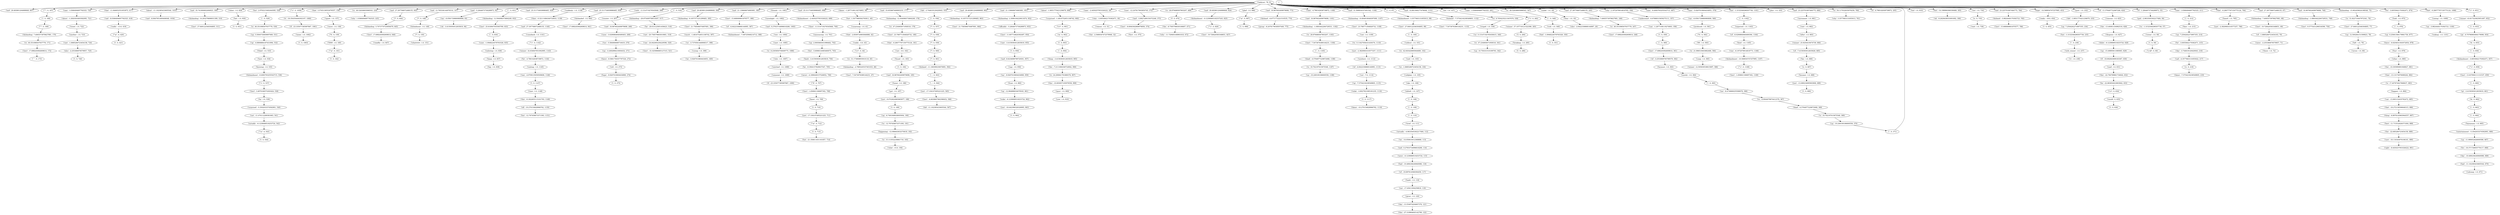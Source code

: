 strict digraph "" {
"('found', 1.0, 183)";
"('is', 19.702197015875548, 1187)";
"('exit', 1.0, 682)";
"('and', 29.483801204989849, 607)";
"('just', -17.104107495221225, 565)";
"('disbanding', 12.504098373664249, 178)";
"('i', 0, 1063)";
"('this', -10.693657105979558, 908)";
"(\"'s\", 0, 1142)";
"('other', 1.0, 880)";
"(\"''\", 0, 167)";
"('surprised', -1.4816752651108742, 900)";
"('nam', 1.0366494697782525, 720)";
"('just', -9.0743624965865877, 188)";
"('up', -4.8806884187431994, 532)";
"('fcked', 1.0, 533)";
"('for', -3.6055842170362471, 215)";
"(\"y'all\", 0, 60)";
"('the', -22.685280723454156, 889)";
"('i', 0, 690)";
"('that', -11.846652551953973, 417)";
"('was', -4.9709135059509606, 1146)";
"('just', -2.3829083310577257, 1111)";
"(\"n't\", 0, 44)";
"('if', -23.335077385997867, 1090)";
"('winner', 43.817323825951497, 652)";
"('look', 1.0, 875)";
"('news', -2.255380879579957, 71)";
"('im', -14.050610012368868, 113)";
"('up', -7.5754216238549805, 1115)";
"('damn', -10.270154828966762, 1118)";
"(',', 0, 360)";
"('upset', 1.0, 157)";
"('about', -11.102385433605544, 1033)";
"('can', -13.863132435782472, 885)";
"('and', 35.741900602494923, 309)";
"('when', 1.0, 929)";
"('why', -3.6055842170362471, 30)";
"('group', -8.2478179038507449, 775)";
"('but', 2.9793215492444585, 528)";
"('comeback', 1.0, 1141)";
"('be', -29.015125951458423, 518)";
"('it', -18.354354444302107, 1060)";
"('and', 8.6234698799729301, 957)";
"('would', 0, 635)";
"('?', 0, 644)";
"('reason', 1.0, 31)";
"(\"n't\", 0, 901)";
"('disbandment', -10.568934747257995, 1167)";
"(\"'s\", 0, 1059)";
"('i', 0, 544)";
"('big', 1.0, 838)";
"(';', 0, 653)";
"('moonlight', 1.0, 1082)";
"('knowing', 1.0, 535)";
"('bad', -10.489238240840086, 116)";
"('by', 1.0, 539)";
"('that', 3.5745139553076557, 156)";
"('disbanding', 5.7073770725956479, 645)";
"('and', 16.967602409979698, 268)";
"('is', 40.351098507937778, 530)";
"('is', 49.52838805996543, 224)";
"('i', 0, 189)";
"('2ne1', 17.698245092609614, 361)";
"('of', -4.6422336868144995, 1113)";
"('day', -13.554974204667378, 121)";
"('if', -18.692843699183367, 630)";
"('a', 0, 218)";
"('disband', -3.9824440170392723, 785)";
"('and', 27.397768072488155, 643)";
"('is', 28.879486567903207, 1183)";
"('and', 12.795536144976314, 147)";
"('up', -3.9824440170392723, 1100)";
"('god', -5.2844673736289973, 92)";
"('and', 16.967602409979698, 185)";
"('the', -13.40081334982516, 626)";
"('nowhere', 1.0, 1112)";
"('is', 8.2305850758409775, 1086)";
"('time', 1.0, 1148)";
"('produced', 1.0, 581)";
"(',', 0, 831)";
"('i', 0, 359)";
"('saw', -3.4159393012835819, 955)";
"('yg', 0.25061566179961758, 877)";
"('winner', 32.634647651902995, 1143)";
"('fans', 1.0, 213)";
"('expected', 1.0, 1163)";
"('and', 25.311734939986465, 429)";
"('suddenly', 1.0, 1138)";
"('i', 0, 184)";
"(';', 0, 168)";
"('2ne1', 1.456841166697302, 708)";
"('yg', 10.750331510199793, 342)";
"('waking', 1.0, 1101)";
"('feel', -1.0948224578763326, 350)";
"('and', 25.311734939986465, 939)";
"('bet', 1.0, 930)";
"('yg', -11.999052828000586, 667)";
"('2ne1', -8.6940362869978856, 374)";
"('i', 0, 421)";
"(',', 0, 348)";
"('crying', 1.0, 399)";
"('left', 1.0, 79)";
"('disbanded', 1.0, 940)";
"('with', -3.1314719276545846, 266)";
"('kind', 1.0, 1165)";
"('leave', -6.6204031563072654, 878)";
"(',', 0, 834)";
"('.', 0, 516)";
"('so', -3.7370561446908317, 398)";
"('from', 1.0, 960)";
"('nap', 1.0, 958)";
"('i', 0, 964)";
"('to', -1.3152549296507736, 57)";
"('someone', 1.0, 1089)";
"('i', 0, 162)";
"('did', -11.102385433605544, 567)";
"('and', 29.483801204989849, 394)";
"('yg', 7.2504262273997355, 214)";
"('i', 0, 931)";
"('and', 21.139668674983081, 385)";
"(\"'s\", 0, 826)";
"('seven', 1.0, 80)";
"('?', 0, 557)";
"('friends', 1.0, 1081)";
"('2ne1', 19.728420583348651, 827)";
"('mostly', 1.0, 364)";
"('hope', -9.9267010604434969, 274)";
"('of', -19.897614566394459, 117)";
"('disbadment', 1.0, 149)";
"('woke', -6.1239089519253724, 962)";
"('yg', 2.0005683031996462, 702)";
"('really', -19.0, 454)";
"('be', -9.3944157829637547, 705)";
"('why', 1.0366494697782525, 225)";
"(',', 0, 529)";
"('yg', 5.5004735859997069, 531)";
"('this', -22.784789861734644, 632)";
"('rt', 1.0, 238)";
"('2ne1', 7.5473676389144231, 1184)";
"('and', 0.27933734996616266, 1083)";
"('gt', -0.70796965064179096, 654)";
"('and', 25.311734939986465, 698)";
"('the', -8.7585796630106607, 471)";
"('and', -8.0647951800406048, 1034)";
"('soon', -3.0290864940490403, 269)";
"('damn', -1.2877108119274903, 39)";
"('i', 0, 713)";
"('disbandment', -0.12390895192537243, 825)";
"('?', 0, 558)";
"('didnt', -6.1239089519253724, 628)";
"('wait', 1.0, 736)";
"('90', 1.0, 583)";
"('just', -17.104107495221225, 711)";
"('why', 2.1972078914818765, 356)";
"('also', -2.255380879579957, 725)";
"('day', -10.489238240840086, 669)";
"('did', -3.744619120420043, 555)";
"('the', -10.305990891948827, 881)";
"('?', 0, 559)";
"('gt', -3.4159393012835819, 661)";
"('a', 0, 735)";
"('actually', -4.9633505302217484, 112)";
"('and', 29.483801204989849, 862)";
"('entertainment', -5.3502033374562901, 666)";
"('hayayayay', 1.0, 665)";
"('can', -1.2877108119274903, 358)";
"('[', 0, 286)";
"('and', -3.8927289150372246, 373)";
"('yg', -10.249100186600558, 1188)";
"('much', -1.4816752651108742, 397)";
"('coldplay', 1.0, 105)";
"('and', 21.139668674983081, 951)";
"('2ne1', 17.698245092609614, 248)";
"('...', 0, 564)";
"('best', -11.715532626371004, 888)";
"('about', -1.9051775421236679, 899)";
"('and', 16.967602409979698, 1181)";
"('disbandment', -3.6055842170362471, 657)";
"('f', 0, 470)";
"('mnl', 1.0, 103)";
"('with_winner', 1.0, 237)";
"('";
"('also', -2.6422336868144987, 20)";
"('2ne1', 25.818947055565769, 833)";
"(\"'s\", 0, 658)";
"('to', 0.11627056331430374, 1110)";
"('i', 0, 1147)";
"('2ne1', 17.698245092609614, 941)";
"('but', -21.356611831161857, 714)";
"('&', 0, 662)";
"('sad', -8.0366494697782525, 418)";
"('?', 0, 561)";
"('for', -4.766142638739872, 1144)";
"('dead', -4.5764977229872068, 368)";
"('my', -9.9267010604434969, 959)";
"('how', 1.0, 534)";
"('soldout', 1.0, 101)";
"('breaking', 1.0, 285)";
"('2ne1', 27.849122546304805, 77)";
"('why', 3.3577663131855013, 761)";
"('sick', 1.0, 349)";
"('is', 15.113552239861718, 193)";
"('tweet', 1.0, 722)";
"('thing', -6.8976145663944557, 887)";
"('disbanding', 7.4065573978627981, 246)";
"('yg', 7.2504262273997355, 234)";
"('i', 0, 903)";
"('thing', -3.4159393012835819, 905)";
"('their', -3.1314719276545846, 700)";
"('nam', -2.4450257953326222, 29)";
"('to', -9.9044078874412378, 367)";
"('just', -18.442398328326995, 963)";
"('about', -1.2920303493582095, 721)";
"('more', 1.0, 158)";
"('is', 47.234065671958518, 179)";
"('but', -1.3152549296507736, 235)";
"('they', 1.0, 19)";
"('is', 24.290841791889378, 907)";
"('winner', 12.505830538615697, 586)";
"('2ne1', 13.637894111131537, 659)";
"('now', -12.247817903850745, 372)";
"('2ne1', 21.758596074087691, 396)";
"('disbanding', 7.4065573978627981, 68)";
"('of', -1.8685280723454163, 70)";
"('day', -3.744619120420043, 216)";
"('can', -24.642065256229596, 520)";
"(';', 0, 100)";
"('not', -11.474112289381663, 541)";
"(\"'s\", 0, 537)";
"('but', 1.5477960562793811, 40)";
"('is', 28.879486567903207, 469)";
"('what', -15.0, 194)";
"('disbanding', 9.1057377231299483, 863)";
"('?', 0, 148)";
"('disbanding', -29.975409758014507, 517)";
"('and', 29.483801204989849, 824)";
"('i', 0, 710)";
"('that', -0.28077767150775124, 181)";
"('yg', -10.249100186600558, 370)";
"(\"'ll\", 0, 707)";
"('i', 0, 455)";
"('but', -5.6098314085460075, 703)";
"(\"'m\", 0, 420)";
"('reasons', 1.0, 625)";
"(\"'m\", 0, 712)";
"('tired', 1.0, 111)";
"('2ne1', 15.668069601870577, 386)";
"(\"''\", 0, 169)";
"(';', 0, 663)";
"('out', -7.0, 1114)";
"('glad', 1.0, 996)";
"('saw', -1.8685280723454158, 724)";
"('2ne1', 1.456841166697302, 1169)";
"('and', 16.967602409979698, 773)";
"('i', 0, 998)";
"('disband', -11.168399230670691, 562)";
"('of', -4.6422336868144995, 387)";
"(';', 0, 108)";
"('enlisting', 1.0, 836)";
"('nam', -4.766142638739872, 1180)";
"('.', 0, 1185)";
"('that', -18.272138596646315, 886)";
"('i', 0, 59)";
"('see', 1.0, 1109)";
"(\"'m\", 0, 161)";
"('guys', 1.0, 909)";
"('i', 0, 351)";
"('yg', -3.2492896210004432, 271)";
"('ot4', 1.0, 273)";
"('leave', -9.5661750357797324, 272)";
"('.', 0, 904)";
"('reunite', 1.0, 267)";
"('reaallly', 1.0, 647)";
"('disbanding', 12.504098373664249, 832)";
"('and', 31.569834337491542, 1106)";
"('ok', -9.2629438553091692, 306)";
"('officially', -5.2844673736289973, 953)";
"('disbandment', -2.4450257953326222, 699)";
"('the', -2.5689347472579946, 32)";
"('next', 1.0, 1085)";
"('disbanding', 2.3090164220613474, 952)";
"('my', -6.0581729880980806, 93)";
"('home', 1.0, 186)";
"(',', 0, 1162)";
"('%', 0, 582)";
"('winner', 37.107718121522396, 283)";
"(';', 0, 556)";
"('four', 1.0, 879)";
"('be', -22.883654023803842, 633)";
"('surprising', 1.0, 41)";
"(',', 0, 876)";
"('and', 33.655867469993233, 177)";
"('watched', 1.0, 1088)";
"('just', -13.089234995903908, 689)";
"('to', 8.7054235211047679, 338)";
"('i', 0, 726)";
"('%', 0, 159)";
"('happen', 1.0, 884)";
"('sad', -4.3577663131855022, 217)";
"('and', 14.881569277478008, 1131)";
"('i', 0, 956)";
"('was', -6.1972078914818773, 1166)";
"('disguise', 1.0, 627)";
"('5000', 1.0, 160)";
"('disbanding', -2.7885245537401033, 46)";
"('and', 0.27933734996616266, 114)";
"('damn', -7.5754216238549805, 219)";
"('taehyun', 76, 0)";
"('seeing', 1.0, 1099)";
"('mad', 1.0, 631)";
"('in', -1.8685280723454158, 104)";
"('of', -7.4159393012835828, 685)";
"('of', -6.0290864940490394, 1164)";
"('me', -17.45611004259818, 119)";
"('``', 0, 173)";
"('soon', -1.0948224578763326, 835)";
"('2ne1', 3.4870166574363424, 538)";
"('gives', 1.0, 120)";
"('let', 1.0, 337)";
"('is', 51.822710447972341, 76)";
"('did', -1.9051775421236679, 233)";
"('yg', 12.500284151599823, 78)";
"('really', -5.0, 43)";
"('?', 0, 560)";
"('disbanding', -1.0893442284729531, 1182)";
"(\"'m\", 0, 543)";
"('oh', -3.4159393012835819, 94)";
"('that', -13.13174976089244, 882)";
"('nam', 1.0366494697782525, 281)";
"('disbanding', 7.4065573978627981, 170)";
"('is', 49.52838805996543, 347)";
"('announcing', 1.0, 701)";
"('right', -8.4450257953326222, 891)";
"('this', -9.1822655115101703, 1149)";
"('too', -5.584060698716419, 270)";
"('these', 1.0, 72)";
"('made', 1.0, 18)";
"('all', -10.270154828966762, 1150)";
"('and', 27.397768072488155, 245)";
"(';', 0, 97)";
"('heard', 1.0, 795)";
"('nam', -9.4083763255543715, 487)";
"(';', 0, 212)";
"('im', -5.9267010604434951, 400)";
"('so', 0.13147192765458415, 340)";
"('.', 0, 371)";
"('nam', -5.9267010604434951, 579)";
"('out', -3.0, 182)";
"('disbanding', 14.203278698931399, 310)";
"('dead', -4.5764977229872068, 1186)";
"('but', -1.3152549296507736, 1161)";
"('is', 42.645420895944689, 102)";
"('mean', 1.0, 1062)";
"('to', -12.767458873371393, 191)";
"('stupid', 1.0, 339)";
"('just', -2.3829083310577257, 796)";
"('why', -11.729493168961618, 472)";
"(\"n't\", 0, 634)";
"(';', 0, 656)";
"('plus', 1.0, 335)";
"('and', 23.225701807484775, 680)";
"('2ne1', 17.698245092609614, 646)";
"('is', 54.117032835979259, 760)";
"('i', 0, 636)";
"('..', 0, 563)";
"('first', 1.0, 375)";
"('if', -4.766142638739872, 205)";
"('2ne1', 21.758596074087691, 864)";
"(';', 0, 660)";
"('for', -3.6055842170362471, 874)";
"('i', 0, 1117)";
"('hul', 1.0, 810)";
"('surprised', -5.3502033374562901, 540)";
"('but', -14.198984366336468, 305)";
"(';', 0, 109)";
"('";
"('really', -13.0, 419)";
"('is', 17.407874627868637, 883)";
"('2ne1', 11.607718620392497, 954)";
"(';', 0, 664)";
"('a', 0, 687)";
"('disbanding', 9.1057377231299483, 395)";
"('loads', 1.0, 118)";
"('because', 1.0, 363)";
"('winner', 25.9250419474739, 684)";
"('2ne1', -6.6638607962588452, 566)";
"('up', -12.964888034078545, 961)";
"('2ne1', 27.849122546304805, 99)";
"(\"'m\", 0, 997)";
"('is', 47.234065671958518, 341)";
"('and', 27.397768072488155, 1140)";
"('happening', -12.066643632374618, 192)";
"('is', 31.173808955910118, 45)";
"('knew', 1.0, 709)";
"('swear', 1.0, 58)";
"('actually', -6.1239089519253724, 542)";
"('woke', -3.8027921085181235, 1116)";
"('sec', 1.0, 734)";
"('ai', 0, 902)";
"('bang', 1.0, 837)";
"('never', -4.1896449157526652, 706)";
"('and', 23.225701807484775, 784)";
"('movement', 1.0, 681)";
"('disbandment', -7.08725948214712, 388)";
"('aka', 1.0, 106)";
"('is', 40.351098507937778, 247)";
"('yg', -15.49895811080065, 629)";
"('became', 1.0, 688)";
"('.', 0, 365)";
"('hope', -14.568934747257995, 453)";
"('disband', -7.5754216238549805, 1132)";
"('then', -0.32111684340724933, 1139)";
"('back', -3.4159393012835819, 704)";
"('not', -20.758579663010661, 519)";
"('is', 19.702197015875548, 369)";
"('my', -6.0581729880980806, 580)";
"('this', -27.318964645142799, 122)";
"('but', -12.767458873371393, 1151)";
"('2ne1', 19.728420583348651, 69)";
"('is', 40.351098507937778, 171)";
"('is', 21.996519403882466, 584)";
"('2ne1', 7.5473676389144231, 47)";
"('god', -2.9633505302217484, 56)";
"('me', -8.4736660255589076, 366)";
"('waiting', 1.0, 1145)";
"('2ne1', 17.698245092609614, 172)";
"('yg', -6.7491949038005004, 190)";
"('2ne1', 23.788771564826732, 180)";
"('if', -23.335077385997867, 1061)";
"('post', 1.0, 232)";
"('of', -11.576497722987206, 624)";
"('bad', -11.102385433605544, 670)";
"('if', -1.2844673736289973, 55)";
"('win', 1.0, 1084)";
"('2ne1', 23.788771564826732, 1108)";
"('nam', 1.0366494697782525, 211)";
"('song', 1.0, 585)";
"('news', -6.1239089519253724, 115)";
"('that', -2.8509720893846886, 42)";
"('sobrang', 1.0, 671)";
"('disbandment', -9.4083763255543715, 536)";
"('now', -16.116345976196161, 890)";
"('that', -0.28077767150775124, 794)";
"('who', 1.0, 1087)";
"('disband', -6.6771772221510535, 774)";
"('another', 1.0, 723)";
"('and', 27.397768072488155, 67)";
"('i', 0, 275)";
"('got', 1.0, 187)";
"('2ne1', -31.025966685127315, 521)";
"('whattttttt', 1.0, 151)";
"('disbanding', -1.0893442284729531, 749)";
"('and', 16.967602409979698, 748)";
"('disbanding', 15.902459024198549, 75)";
"('disbanding', 10.804918048397099, 1107)";
"('disbandment', 3.3577663131855013, 98)";
"('yow', 1.0, 910)";
"(\"'s\", 0, 282)";
"('ahfodt', 1.0, 107)";
"('for', -16.371726855776117, 668)";
"(\"'s\", 0, 651)";
"('2ne1', 27.849122546304805, 311)";
"('fan', 1.0, 686)";
"('&', 0, 655)";
"('of', -3.2553808795799579, 362)";
"('understand', -0.67888315659275111, 357)";
"('that', -0.28077767150775124, 1098)";
"('2ne1', 9.5775431296534599, 750)";
"('2ne1', 15.668069601870577, 786)";
"('2ne1', 7.5473676389144231, 1133)";
"(\"'s\", 0, 1168)";
"('the', -7.2111684340724942, 906)";
"('?', 0, 150)";
"(']', 0, 284)";
"('after', 1.0, 683)";
"('found', 1.0, 183)" -> "('i', 0, 184)";
"('is', 19.702197015875548, 1187)" -> "('yg', -10.249100186600558, 1188)";
"('exit', 1.0, 682)" -> "('after', 1.0, 683)";
"('just', -17.104107495221225, 565)" -> "('2ne1', -6.6638607962588452, 566)";
"('disbanding', 12.504098373664249, 178)" -> "('is', 47.234065671958518, 179)";
"('this', -10.693657105979558, 908)" -> "('guys', 1.0, 909)";
"(\"'s\", 0, 1142)" -> "('winner', 32.634647651902995, 1143)";
"('other', 1.0, 880)" -> "('the', -10.305990891948827, 881)";
"(\"''\", 0, 167)" -> "(';', 0, 168)";
"('surprised', -1.4816752651108742, 900)" -> "(\"n't\", 0, 901)";
"('nam', 1.0366494697782525, 720)" -> "('about', -1.2920303493582095, 721)";
"('just', -9.0743624965865877, 188)" -> "('i', 0, 189)";
"('up', -4.8806884187431994, 532)" -> "('fcked', 1.0, 533)";
"('fcked', 1.0, 533)" -> "('how', 1.0, 534)";
"('for', -3.6055842170362471, 215)" -> "('day', -3.744619120420043, 216)";
"('the', -22.685280723454156, 889)" -> "('now', -16.116345976196161, 890)";
"('that', -11.846652551953973, 417)" -> "('sad', -8.0366494697782525, 418)";
"('was', -4.9709135059509606, 1146)" -> "('i', 0, 1147)";
"('just', -2.3829083310577257, 1111)" -> "('nowhere', 1.0, 1112)";
"(\"n't\", 0, 44)" -> "('is', 31.173808955910118, 45)";
"('winner', 43.817323825951497, 652)" -> "(';', 0, 653)";
"('look', 1.0, 875)" -> "(',', 0, 876)";
"('news', -2.255380879579957, 71)" -> "('these', 1.0, 72)";
"('im', -14.050610012368868, 113)" -> "('and', 0.27933734996616266, 114)";
"('up', -7.5754216238549805, 1115)" -> "('woke', -3.8027921085181235, 1116)";
"(',', 0, 360)" -> "('2ne1', 17.698245092609614, 361)";
"('upset', 1.0, 157)" -> "('more', 1.0, 158)";
"('about', -11.102385433605544, 1033)" -> "('and', -8.0647951800406048, 1034)";
"('can', -13.863132435782472, 885)" -> "('that', -18.272138596646315, 886)";
"('and', 35.741900602494923, 309)" -> "('disbanding', 14.203278698931399, 310)";
"('when', 1.0, 929)" -> "('bet', 1.0, 930)";
"('why', -3.6055842170362471, 30)" -> "('reason', 1.0, 31)";
"('but', 2.9793215492444585, 528)" -> "(',', 0, 529)";
"('comeback', 1.0, 1141)" -> "(\"'s\", 0, 1142)";
"('be', -29.015125951458423, 518)" -> "('not', -20.758579663010661, 519)";
"('it', -18.354354444302107, 1060)" -> "('if', -23.335077385997867, 1061)";
"('and', 8.6234698799729301, 957)" -> "('nap', 1.0, 958)";
"('would', 0, 635)" -> "('i', 0, 636)";
"('?', 0, 644)" -> "('disbanding', 5.7073770725956479, 645)";
"('reason', 1.0, 31)" -> "('the', -2.5689347472579946, 32)";
"(\"n't\", 0, 901)" -> "('ai', 0, 902)";
"('disbandment', -10.568934747257995, 1167)" -> "(\"'s\", 0, 1168)";
"(\"'s\", 0, 1059)" -> "('it', -18.354354444302107, 1060)";
"(';', 0, 653)" -> "('gt', -0.70796965064179096, 654)";
"('moonlight', 1.0, 1082)" -> "('and', 0.27933734996616266, 1083)";
"('knowing', 1.0, 535)" -> "('disbandment', -9.4083763255543715, 536)";
"('bad', -10.489238240840086, 116)" -> "('of', -19.897614566394459, 117)";
"('by', 1.0, 539)" -> "('surprised', -5.3502033374562901, 540)";
"('that', 3.5745139553076557, 156)" -> "('upset', 1.0, 157)";
"('disbanding', 5.7073770725956479, 645)" -> "('2ne1', 17.698245092609614, 646)";
"('and', 16.967602409979698, 268)" -> "('soon', -3.0290864940490403, 269)";
"('is', 40.351098507937778, 530)" -> "('yg', 5.5004735859997069, 531)";
"('is', 49.52838805996543, 224)" -> "('why', 1.0366494697782525, 225)";
"('i', 0, 189)" -> "('yg', -6.7491949038005004, 190)";
"('2ne1', 17.698245092609614, 361)" -> "('of', -3.2553808795799579, 362)";
"('of', -4.6422336868144995, 1113)" -> "('out', -7.0, 1114)";
"('day', -13.554974204667378, 121)" -> "('this', -27.318964645142799, 122)";
"('if', -18.692843699183367, 630)" -> "('mad', 1.0, 631)";
"('a', 0, 218)" -> "('damn', -7.5754216238549805, 219)";
"('disband', -3.9824440170392723, 785)" -> "('2ne1', 15.668069601870577, 786)";
"('and', 27.397768072488155, 643)" -> "('?', 0, 644)";
"('is', 28.879486567903207, 1183)" -> "('2ne1', 7.5473676389144231, 1184)";
"('and', 12.795536144976314, 147)" -> "('?', 0, 148)";
"('up', -3.9824440170392723, 1100)" -> "('waking', 1.0, 1101)";
"('god', -5.2844673736289973, 92)" -> "('my', -6.0581729880980806, 93)";
"('and', 16.967602409979698, 185)" -> "('home', 1.0, 186)";
"('the', -13.40081334982516, 626)" -> "('disguise', 1.0, 627)";
"('nowhere', 1.0, 1112)" -> "('of', -4.6422336868144995, 1113)";
"('is', 8.2305850758409775, 1086)" -> "('who', 1.0, 1087)";
"('time', 1.0, 1148)" -> "('this', -9.1822655115101703, 1149)";
"('produced', 1.0, 581)" -> "('%', 0, 582)";
"(',', 0, 831)" -> "('disbanding', 12.504098373664249, 832)";
"('i', 0, 359)" -> "(',', 0, 360)";
"('saw', -3.4159393012835819, 955)" -> "('i', 0, 956)";
"('yg', 0.25061566179961758, 877)" -> "('leave', -6.6204031563072654, 878)";
"('winner', 32.634647651902995, 1143)" -> "('for', -4.766142638739872, 1144)";
"('fans', 1.0, 213)" -> "('yg', 7.2504262273997355, 214)";
"('expected', 1.0, 1163)" -> "('of', -6.0290864940490394, 1164)";
"('suddenly', 1.0, 1138)" -> "('then', -0.32111684340724933, 1139)";
"('i', 0, 184)" -> "('and', 16.967602409979698, 185)";
"(';', 0, 168)" -> "(\"''\", 0, 169)";
"('2ne1', 1.456841166697302, 708)" -> "('knew', 1.0, 709)";
"('feel', -1.0948224578763326, 350)" -> "('i', 0, 351)";
"('and', 25.311734939986465, 939)" -> "('disbanded', 1.0, 940)";
"('bet', 1.0, 930)" -> "('i', 0, 931)";
"('yg', -11.999052828000586, 667)" -> "('for', -16.371726855776117, 668)";
"('2ne1', -8.6940362869978856, 374)" -> "('first', 1.0, 375)";
"(',', 0, 348)" -> "('sick', 1.0, 349)";
"('crying', 1.0, 399)" -> "('im', -5.9267010604434951, 400)";
"('left', 1.0, 79)" -> "('seven', 1.0, 80)";
"('disbanded', 1.0, 940)" -> "('2ne1', 17.698245092609614, 941)";
"('with', -3.1314719276545846, 266)" -> "('reunite', 1.0, 267)";
"('kind', 1.0, 1165)" -> "('was', -6.1972078914818773, 1166)";
"('leave', -6.6204031563072654, 878)" -> "('four', 1.0, 879)";
"(',', 0, 834)" -> "('soon', -1.0948224578763326, 835)";
"('.', 0, 516)" -> "('disbanding', -29.975409758014507, 517)";
"('so', -3.7370561446908317, 398)" -> "('crying', 1.0, 399)";
"('from', 1.0, 960)" -> "('up', -12.964888034078545, 961)";
"('nap', 1.0, 958)" -> "('my', -9.9267010604434969, 959)";
"('to', -1.3152549296507736, 57)" -> "('swear', 1.0, 58)";
"('someone', 1.0, 1089)" -> "('if', -23.335077385997867, 1090)";
"('and', 29.483801204989849, 394)" -> "('disbanding', 9.1057377231299483, 395)";
"('yg', 7.2504262273997355, 214)" -> "('for', -3.6055842170362471, 215)";
"('and', 21.139668674983081, 385)" -> "('2ne1', 15.668069601870577, 386)";
"(\"'s\", 0, 826)" -> "('2ne1', 19.728420583348651, 827)";
"('?', 0, 557)" -> "('?', 0, 558)";
"('friends', 1.0, 1081)" -> "('moonlight', 1.0, 1082)";
"('mostly', 1.0, 364)" -> "('.', 0, 365)";
"('hope', -9.9267010604434969, 274)" -> "('i', 0, 275)";
"('of', -19.897614566394459, 117)" -> "('loads', 1.0, 118)";
"('disbadment', 1.0, 149)" -> "('?', 0, 150)";
"('woke', -6.1239089519253724, 962)" -> "('just', -18.442398328326995, 963)";
"('yg', 2.0005683031996462, 702)" -> "('but', -5.6098314085460075, 703)";
"('really', -19.0, 454)" -> "('i', 0, 455)";
"('be', -9.3944157829637547, 705)" -> "('never', -4.1896449157526652, 706)";
"(',', 0, 529)" -> "('is', 40.351098507937778, 530)";
"('yg', 5.5004735859997069, 531)" -> "('up', -4.8806884187431994, 532)";
"('this', -22.784789861734644, 632)" -> "('be', -22.883654023803842, 633)";
"('2ne1', 7.5473676389144231, 1184)" -> "('.', 0, 1185)";
"('and', 0.27933734996616266, 1083)" -> "('win', 1.0, 1084)";
"('gt', -0.70796965064179096, 654)" -> "('&', 0, 655)";
"('and', 25.311734939986465, 698)" -> "('disbandment', -2.4450257953326222, 699)";
"('the', -8.7585796630106607, 471)" -> "('why', -11.729493168961618, 472)";
"('soon', -3.0290864940490403, 269)" -> "('too', -5.584060698716419, 270)";
"('damn', -1.2877108119274903, 39)" -> "('but', 1.5477960562793811, 40)";
"('i', 0, 713)" -> "('but', -21.356611831161857, 714)";
"('disbandment', -0.12390895192537243, 825)" -> "(\"'s\", 0, 826)";
"('?', 0, 558)" -> "('?', 0, 559)";
"('didnt', -6.1239089519253724, 628)" -> "('yg', -15.49895811080065, 629)";
"('90', 1.0, 583)" -> "('is', 21.996519403882466, 584)";
"('just', -17.104107495221225, 711)" -> "(\"'m\", 0, 712)";
"('why', 2.1972078914818765, 356)" -> "('understand', -0.67888315659275111, 357)";
"('also', -2.255380879579957, 725)" -> "('i', 0, 726)";
"('day', -10.489238240840086, 669)" -> "('bad', -11.102385433605544, 670)";
"('did', -3.744619120420043, 555)" -> "(';', 0, 556)";
"('the', -10.305990891948827, 881)" -> "('that', -13.13174976089244, 882)";
"('?', 0, 559)" -> "('?', 0, 560)";
"('gt', -3.4159393012835819, 661)" -> "('&', 0, 662)";
"('a', 0, 735)" -> "('wait', 1.0, 736)";
"('actually', -4.9633505302217484, 112)" -> "('im', -14.050610012368868, 113)";
"('and', 29.483801204989849, 862)" -> "('disbanding', 9.1057377231299483, 863)";
"('entertainment', -5.3502033374562901, 666)" -> "('yg', -11.999052828000586, 667)";
"('hayayayay', 1.0, 665)" -> "('entertainment', -5.3502033374562901, 666)";
"('can', -1.2877108119274903, 358)" -> "('i', 0, 359)";
"('and', -3.8927289150372246, 373)" -> "('2ne1', -8.6940362869978856, 374)";
"('much', -1.4816752651108742, 397)" -> "('so', -3.7370561446908317, 398)";
"('coldplay', 1.0, 105)" -> "('aka', 1.0, 106)";
"('and', 21.139668674983081, 951)" -> "('disbanding', 2.3090164220613474, 952)";
"('...', 0, 564)" -> "('just', -17.104107495221225, 565)";
"('best', -11.715532626371004, 888)" -> "('the', -22.685280723454156, 889)";
"('about', -1.9051775421236679, 899)" -> "('surprised', -1.4816752651108742, 900)";
"('and', 16.967602409979698, 1181)" -> "('disbanding', -1.0893442284729531, 1182)";
"('disbandment', -3.6055842170362471, 657)" -> "(\"'s\", 0, 658)";
"('f', 0, 470)" -> "('the', -8.7585796630106607, 471)";
"('mnl', 1.0, 103)" -> "('in', -1.8685280723454158, 104)";
"('with_winner', 1.0, 237)" -> "('rt', 1.0, 238)";
"(':', 0, 236)" -> "('with_winner', 1.0, 237)";
"('2ne1', 25.818947055565769, 833)" -> "(',', 0, 834)";
"(\"'s\", 0, 658)" -> "('2ne1', 13.637894111131537, 659)";
"('to', 0.11627056331430374, 1110)" -> "('just', -2.3829083310577257, 1111)";
"('i', 0, 1147)" -> "('time', 1.0, 1148)";
"('&', 0, 662)" -> "(';', 0, 663)";
"('sad', -8.0366494697782525, 418)" -> "('really', -13.0, 419)";
"('?', 0, 561)" -> "('disband', -11.168399230670691, 562)";
"('for', -4.766142638739872, 1144)" -> "('waiting', 1.0, 1145)";
"('dead', -4.5764977229872068, 368)" -> "('is', 19.702197015875548, 369)";
"('my', -9.9267010604434969, 959)" -> "('from', 1.0, 960)";
"('how', 1.0, 534)" -> "('knowing', 1.0, 535)";
"('soldout', 1.0, 101)" -> "('is', 42.645420895944689, 102)";
"('breaking', 1.0, 285)" -> "('[', 0, 286)";
"('2ne1', 27.849122546304805, 77)" -> "('yg', 12.500284151599823, 78)";
"('sick', 1.0, 349)" -> "('feel', -1.0948224578763326, 350)";
"('is', 15.113552239861718, 193)" -> "('what', -15.0, 194)";
"('tweet', 1.0, 722)" -> "('another', 1.0, 723)";
"('thing', -6.8976145663944557, 887)" -> "('best', -11.715532626371004, 888)";
"('disbanding', 7.4065573978627981, 246)" -> "('is', 40.351098507937778, 247)";
"('yg', 7.2504262273997355, 234)" -> "('but', -1.3152549296507736, 235)";
"('i', 0, 903)" -> "('.', 0, 904)";
"('thing', -3.4159393012835819, 905)" -> "('the', -7.2111684340724942, 906)";
"('their', -3.1314719276545846, 700)" -> "('announcing', 1.0, 701)";
"('nam', -2.4450257953326222, 29)" -> "('why', -3.6055842170362471, 30)";
"('to', -9.9044078874412378, 367)" -> "('dead', -4.5764977229872068, 368)";
"('just', -18.442398328326995, 963)" -> "('i', 0, 964)";
"('about', -1.2920303493582095, 721)" -> "('tweet', 1.0, 722)";
"('more', 1.0, 158)" -> "('%', 0, 159)";
"('is', 47.234065671958518, 179)" -> "('2ne1', 23.788771564826732, 180)";
"('but', -1.3152549296507736, 235)" -> "(':', 0, 236)";
"('they', 1.0, 19)" -> "('also', -2.6422336868144987, 20)";
"('is', 24.290841791889378, 907)" -> "('this', -10.693657105979558, 908)";
"('2ne1', 13.637894111131537, 659)" -> "(';', 0, 660)";
"('now', -12.247817903850745, 372)" -> "('and', -3.8927289150372246, 373)";
"('2ne1', 21.758596074087691, 396)" -> "('much', -1.4816752651108742, 397)";
"('disbanding', 7.4065573978627981, 68)" -> "('2ne1', 19.728420583348651, 69)";
"('of', -1.8685280723454163, 70)" -> "('news', -2.255380879579957, 71)";
"('day', -3.744619120420043, 216)" -> "('sad', -4.3577663131855022, 217)";
"('can', -24.642065256229596, 520)" -> "('2ne1', -31.025966685127315, 521)";
"(';', 0, 100)" -> "('soldout', 1.0, 101)";
"('not', -11.474112289381663, 541)" -> "('actually', -6.1239089519253724, 542)";
"(\"'s\", 0, 537)" -> "('2ne1', 3.4870166574363424, 538)";
"('but', 1.5477960562793811, 40)" -> "('surprising', 1.0, 41)";
"('is', 28.879486567903207, 469)" -> "('f', 0, 470)";
"('disbanding', 9.1057377231299483, 863)" -> "('2ne1', 21.758596074087691, 864)";
"('?', 0, 148)" -> "('disbadment', 1.0, 149)";
"('disbanding', -29.975409758014507, 517)" -> "('be', -29.015125951458423, 518)";
"('and', 29.483801204989849, 824)" -> "('disbandment', -0.12390895192537243, 825)";
"('i', 0, 710)" -> "('just', -17.104107495221225, 711)";
"('that', -0.28077767150775124, 181)" -> "('out', -3.0, 182)";
"('yg', -10.249100186600558, 370)" -> "('.', 0, 371)";
"(\"'ll\", 0, 707)" -> "('2ne1', 1.456841166697302, 708)";
"('but', -5.6098314085460075, 703)" -> "('back', -3.4159393012835819, 704)";
"(\"'m\", 0, 420)" -> "('i', 0, 421)";
"('reasons', 1.0, 625)" -> "('the', -13.40081334982516, 626)";
"(\"'m\", 0, 712)" -> "('i', 0, 713)";
"('tired', 1.0, 111)" -> "('actually', -4.9633505302217484, 112)";
"('2ne1', 15.668069601870577, 386)" -> "('of', -4.6422336868144995, 387)";
"(\"''\", 0, 169)" -> "('disbanding', 7.4065573978627981, 170)";
"(';', 0, 663)" -> "(';', 0, 664)";
"('out', -7.0, 1114)" -> "('up', -7.5754216238549805, 1115)";
"('glad', 1.0, 996)" -> "(\"'m\", 0, 997)";
"('saw', -1.8685280723454158, 724)" -> "('also', -2.255380879579957, 725)";
"('and', 16.967602409979698, 773)" -> "('disband', -6.6771772221510535, 774)";
"('disband', -11.168399230670691, 562)" -> "('..', 0, 563)";
"('of', -4.6422336868144995, 387)" -> "('disbandment', -7.08725948214712, 388)";
"(';', 0, 108)" -> "(';', 0, 109)";
"('enlisting', 1.0, 836)" -> "('bang', 1.0, 837)";
"('nam', -4.766142638739872, 1180)" -> "('and', 16.967602409979698, 1181)";
"('.', 0, 1185)" -> "('dead', -4.5764977229872068, 1186)";
"('that', -18.272138596646315, 886)" -> "('thing', -6.8976145663944557, 887)";
"('i', 0, 59)" -> "(\"y'all\", 0, 60)";
"('see', 1.0, 1109)" -> "('to', 0.11627056331430374, 1110)";
"(\"'m\", 0, 161)" -> "('i', 0, 162)";
"('guys', 1.0, 909)" -> "('yow', 1.0, 910)";
"('yg', -3.2492896210004432, 271)" -> "('leave', -9.5661750357797324, 272)";
"('ot4', 1.0, 273)" -> "('hope', -9.9267010604434969, 274)";
"('leave', -9.5661750357797324, 272)" -> "('ot4', 1.0, 273)";
"('.', 0, 904)" -> "('thing', -3.4159393012835819, 905)";
"('reunite', 1.0, 267)" -> "('and', 16.967602409979698, 268)";
"('disbanding', 12.504098373664249, 832)" -> "('2ne1', 25.818947055565769, 833)";
"('and', 31.569834337491542, 1106)" -> "('disbanding', 10.804918048397099, 1107)";
"('officially', -5.2844673736289973, 953)" -> "('2ne1', 11.607718620392497, 954)";
"('disbandment', -2.4450257953326222, 699)" -> "('their', -3.1314719276545846, 700)";
"('next', 1.0, 1085)" -> "('is', 8.2305850758409775, 1086)";
"('disbanding', 2.3090164220613474, 952)" -> "('officially', -5.2844673736289973, 953)";
"('my', -6.0581729880980806, 93)" -> "('oh', -3.4159393012835819, 94)";
"('home', 1.0, 186)" -> "('got', 1.0, 187)";
"(',', 0, 1162)" -> "('expected', 1.0, 1163)";
"('%', 0, 582)" -> "('90', 1.0, 583)";
"('winner', 37.107718121522396, 283)" -> "(']', 0, 284)";
"(';', 0, 556)" -> "('?', 0, 557)";
"('four', 1.0, 879)" -> "('other', 1.0, 880)";
"('be', -22.883654023803842, 633)" -> "(\"n't\", 0, 634)";
"('surprising', 1.0, 41)" -> "('that', -2.8509720893846886, 42)";
"(',', 0, 876)" -> "('yg', 0.25061566179961758, 877)";
"('and', 33.655867469993233, 177)" -> "('disbanding', 12.504098373664249, 178)";
"('watched', 1.0, 1088)" -> "('someone', 1.0, 1089)";
"('just', -13.089234995903908, 689)" -> "('i', 0, 690)";
"('to', 8.7054235211047679, 338)" -> "('stupid', 1.0, 339)";
"('%', 0, 159)" -> "('5000', 1.0, 160)";
"('happen', 1.0, 884)" -> "('can', -13.863132435782472, 885)";
"('sad', -4.3577663131855022, 217)" -> "('a', 0, 218)";
"('and', 14.881569277478008, 1131)" -> "('disband', -7.5754216238549805, 1132)";
"('i', 0, 956)" -> "('and', 8.6234698799729301, 957)";
"('was', -6.1972078914818773, 1166)" -> "('disbandment', -10.568934747257995, 1167)";
"('disguise', 1.0, 627)" -> "('didnt', -6.1239089519253724, 628)";
"('5000', 1.0, 160)" -> "(\"'m\", 0, 161)";
"('disbanding', -2.7885245537401033, 46)" -> "('2ne1', 7.5473676389144231, 47)";
"('and', 0.27933734996616266, 114)" -> "('news', -6.1239089519253724, 115)";
"('taehyun', 76, 0)" -> "('and', 27.397768072488155, 643)";
"('taehyun', 76, 0)" -> "('and', 12.795536144976314, 147)";
"('taehyun', 76, 0)" -> "('sec', 1.0, 734)";
"('taehyun', 76, 0)" -> "('that', -11.846652551953973, 417)";
"('taehyun', 76, 0)" -> "('that', -0.28077767150775124, 1098)";
"('taehyun', 76, 0)" -> "('about', -1.9051775421236679, 899)";
"('taehyun', 76, 0)" -> "('for', -3.6055842170362471, 874)";
"('taehyun', 76, 0)" -> "(\"''\", 0, 167)";
"('taehyun', 76, 0)" -> "('hul', 1.0, 810)";
"('taehyun', 76, 0)" -> "('if', -4.766142638739872, 205)";
"('taehyun', 76, 0)" -> "('let', 1.0, 337)";
"('taehyun', 76, 0)" -> "(',', 0, 831)";
"('taehyun', 76, 0)" -> "('but', -14.198984366336468, 305)";
"('taehyun', 76, 0)" -> "('and', 29.483801204989849, 824)";
"('taehyun', 76, 0)" -> "('glad', 1.0, 996)";
"('taehyun', 76, 0)" -> "('and', 14.881569277478008, 1131)";
"('taehyun', 76, 0)" -> "('of', -11.576497722987206, 624)";
"('taehyun', 76, 0)" -> "('nam', 1.0366494697782525, 720)";
"('taehyun', 76, 0)" -> "('if', -1.2844673736289973, 55)";
"('taehyun', 76, 0)" -> "('and', 25.311734939986465, 939)";
"('taehyun', 76, 0)" -> "('nam', 1.0366494697782525, 211)";
"('taehyun', 76, 0)" -> "('is', 28.879486567903207, 469)";
"('taehyun', 76, 0)" -> "('why', 2.1972078914818765, 356)";
"('taehyun', 76, 0)" -> "('and', 16.967602409979698, 773)";
"('taehyun', 76, 0)" -> "('nam', 1.0366494697782525, 281)";
"('taehyun', 76, 0)" -> "('and', 25.311734939986465, 429)";
"('taehyun', 76, 0)" -> "('is', 49.52838805996543, 347)";
"('taehyun', 76, 0)" -> "('and', 29.483801204989849, 862)";
"('taehyun', 76, 0)" -> "('and', 31.569834337491542, 1106)";
"('taehyun', 76, 0)" -> "('suddenly', 1.0, 1138)";
"('taehyun', 76, 0)" -> "('and', 25.311734939986465, 698)";
"('taehyun', 76, 0)" -> "(\"'s\", 0, 1059)";
"('taehyun', 76, 0)" -> "('made', 1.0, 18)";
"('taehyun', 76, 0)" -> "('nam', -2.4450257953326222, 29)";
"('taehyun', 76, 0)" -> "('and', 27.397768072488155, 245)";
"('taehyun', 76, 0)" -> "('and', 27.397768072488155, 67)";
"('taehyun', 76, 0)" -> "('about', -11.102385433605544, 1033)";
"('taehyun', 76, 0)" -> "('and', 35.741900602494923, 309)";
"('taehyun', 76, 0)" -> "(';', 0, 97)";
"('taehyun', 76, 0)" -> "('when', 1.0, 929)";
"('taehyun', 76, 0)" -> "('god', -5.2844673736289973, 92)";
"('taehyun', 76, 0)" -> "('did', -3.744619120420043, 555)";
"('taehyun', 76, 0)" -> "('disbanding', 15.902459024198549, 75)";
"('taehyun', 76, 0)" -> "('but', 2.9793215492444585, 528)";
"('taehyun', 76, 0)" -> "('with', -3.1314719276545846, 266)";
"('taehyun', 76, 0)" -> "('now', -12.247817903850745, 372)";
"('taehyun', 76, 0)" -> "('and', 16.967602409979698, 748)";
"('taehyun', 76, 0)" -> "('and', 29.483801204989849, 607)";
"('taehyun', 76, 0)" -> "('nam', -4.766142638739872, 1180)";
"('taehyun', 76, 0)" -> "('.', 0, 516)";
"('taehyun', 76, 0)" -> "('and', 33.655867469993233, 177)";
"('taehyun', 76, 0)" -> "('and', 23.225701807484775, 784)";
"('taehyun', 76, 0)" -> "(\"'s\", 0, 651)";
"('taehyun', 76, 0)" -> "('that', -0.28077767150775124, 794)";
"('taehyun', 76, 0)" -> "('nam', -5.9267010604434951, 579)";
"('taehyun', 76, 0)" -> "('damn', -1.2877108119274903, 39)";
"('taehyun', 76, 0)" -> "('that', 3.5745139553076557, 156)";
"('taehyun', 76, 0)" -> "('hope', -14.568934747257995, 453)";
"('taehyun', 76, 0)" -> "('post', 1.0, 232)";
"('taehyun', 76, 0)" -> "('is', 49.52838805996543, 224)";
"('taehyun', 76, 0)" -> "('and', 29.483801204989849, 394)";
"('taehyun', 76, 0)" -> "('plus', 1.0, 335)";
"('taehyun', 76, 0)" -> "('and', 23.225701807484775, 680)";
"('taehyun', 76, 0)" -> "('and', 21.139668674983081, 951)";
"('taehyun', 76, 0)" -> "('nam', -9.4083763255543715, 487)";
"('taehyun', 76, 0)" -> "('and', 21.139668674983081, 385)";
"('taehyun', 76, 0)" -> "('but', -1.3152549296507736, 1161)";
"('taehyun', 76, 0)" -> "('friends', 1.0, 1081)";
"('taehyun', 76, 0)" -> "('is', 54.117032835979259, 760)";
"('seeing', 1.0, 1099)" -> "('up', -3.9824440170392723, 1100)";
"('mad', 1.0, 631)" -> "('this', -22.784789861734644, 632)";
"('in', -1.8685280723454158, 104)" -> "('coldplay', 1.0, 105)";
"('of', -7.4159393012835828, 685)" -> "('fan', 1.0, 686)";
"('of', -6.0290864940490394, 1164)" -> "('kind', 1.0, 1165)";
"('me', -17.45611004259818, 119)" -> "('gives', 1.0, 120)";
"('soon', -1.0948224578763326, 835)" -> "('enlisting', 1.0, 836)";
"('2ne1', 3.4870166574363424, 538)" -> "('by', 1.0, 539)";
"('gives', 1.0, 120)" -> "('day', -13.554974204667378, 121)";
"('let', 1.0, 337)" -> "('to', 8.7054235211047679, 338)";
"('is', 51.822710447972341, 76)" -> "('2ne1', 27.849122546304805, 77)";
"('did', -1.9051775421236679, 233)" -> "('yg', 7.2504262273997355, 234)";
"('yg', 12.500284151599823, 78)" -> "('left', 1.0, 79)";
"('really', -5.0, 43)" -> "(\"n't\", 0, 44)";
"('?', 0, 560)" -> "('?', 0, 561)";
"('disbanding', -1.0893442284729531, 1182)" -> "('is', 28.879486567903207, 1183)";
"(\"'m\", 0, 543)" -> "('i', 0, 544)";
"('that', -13.13174976089244, 882)" -> "('is', 17.407874627868637, 883)";
"('nam', 1.0366494697782525, 281)" -> "(\"'s\", 0, 282)";
"('disbanding', 7.4065573978627981, 170)" -> "('is', 40.351098507937778, 171)";
"('is', 49.52838805996543, 347)" -> "(',', 0, 348)";
"('announcing', 1.0, 701)" -> "('yg', 2.0005683031996462, 702)";
"('this', -9.1822655115101703, 1149)" -> "('all', -10.270154828966762, 1150)";
"('too', -5.584060698716419, 270)" -> "('yg', -3.2492896210004432, 271)";
"('made', 1.0, 18)" -> "('they', 1.0, 19)";
"('all', -10.270154828966762, 1150)" -> "('but', -12.767458873371393, 1151)";
"('and', 27.397768072488155, 245)" -> "('disbanding', 7.4065573978627981, 246)";
"(';', 0, 97)" -> "('disbandment', 3.3577663131855013, 98)";
"('heard', 1.0, 795)" -> "('just', -2.3829083310577257, 796)";
"(';', 0, 212)" -> "('fans', 1.0, 213)";
"('so', 0.13147192765458415, 340)" -> "('is', 47.234065671958518, 341)";
"('.', 0, 371)" -> "('taehyun', 76, 0)";
"('nam', -5.9267010604434951, 579)" -> "('my', -6.0581729880980806, 580)";
"('out', -3.0, 182)" -> "('found', 1.0, 183)";
"('disbanding', 14.203278698931399, 310)" -> "('2ne1', 27.849122546304805, 311)";
"('dead', -4.5764977229872068, 1186)" -> "('is', 19.702197015875548, 1187)";
"('but', -1.3152549296507736, 1161)" -> "(',', 0, 1162)";
"('is', 42.645420895944689, 102)" -> "('mnl', 1.0, 103)";
"('mean', 1.0, 1062)" -> "('i', 0, 1063)";
"('to', -12.767458873371393, 191)" -> "('happening', -12.066643632374618, 192)";
"('stupid', 1.0, 339)" -> "('so', 0.13147192765458415, 340)";
"(\"n't\", 0, 634)" -> "('would', 0, 635)";
"(';', 0, 656)" -> "('disbandment', -3.6055842170362471, 657)";
"('and', 23.225701807484775, 680)" -> "('movement', 1.0, 681)";
"('2ne1', 17.698245092609614, 646)" -> "('reaallly', 1.0, 647)";
"('is', 54.117032835979259, 760)" -> "('why', 3.3577663131855013, 761)";
"('..', 0, 563)" -> "('...', 0, 564)";
"(';', 0, 660)" -> "('gt', -3.4159393012835819, 661)";
"('for', -3.6055842170362471, 874)" -> "('look', 1.0, 875)";
"('i', 0, 1117)" -> "('damn', -10.270154828966762, 1118)";
"('surprised', -5.3502033374562901, 540)" -> "('not', -11.474112289381663, 541)";
"('but', -14.198984366336468, 305)" -> "('ok', -9.2629438553091692, 306)";
"(';', 0, 109)" -> "(':', 0, 110)";
"(':', 0, 110)" -> "('tired', 1.0, 111)";
"('really', -13.0, 419)" -> "(\"'m\", 0, 420)";
"('is', 17.407874627868637, 883)" -> "('happen', 1.0, 884)";
"('2ne1', 11.607718620392497, 954)" -> "('saw', -3.4159393012835819, 955)";
"(';', 0, 664)" -> "('hayayayay', 1.0, 665)";
"('a', 0, 687)" -> "('became', 1.0, 688)";
"('disbanding', 9.1057377231299483, 395)" -> "('2ne1', 21.758596074087691, 396)";
"('loads', 1.0, 118)" -> "('me', -17.45611004259818, 119)";
"('because', 1.0, 363)" -> "('mostly', 1.0, 364)";
"('winner', 25.9250419474739, 684)" -> "('of', -7.4159393012835828, 685)";
"('2ne1', -6.6638607962588452, 566)" -> "('did', -11.102385433605544, 567)";
"('up', -12.964888034078545, 961)" -> "('woke', -6.1239089519253724, 962)";
"('2ne1', 27.849122546304805, 99)" -> "(';', 0, 100)";
"(\"'m\", 0, 997)" -> "('i', 0, 998)";
"('is', 47.234065671958518, 341)" -> "('yg', 10.750331510199793, 342)";
"('and', 27.397768072488155, 1140)" -> "('comeback', 1.0, 1141)";
"('happening', -12.066643632374618, 192)" -> "('is', 15.113552239861718, 193)";
"('is', 31.173808955910118, 45)" -> "('disbanding', -2.7885245537401033, 46)";
"('knew', 1.0, 709)" -> "('i', 0, 710)";
"('swear', 1.0, 58)" -> "('i', 0, 59)";
"('actually', -6.1239089519253724, 542)" -> "(\"'m\", 0, 543)";
"('woke', -3.8027921085181235, 1116)" -> "('i', 0, 1117)";
"('sec', 1.0, 734)" -> "('a', 0, 735)";
"('ai', 0, 902)" -> "('i', 0, 903)";
"('bang', 1.0, 837)" -> "('big', 1.0, 838)";
"('never', -4.1896449157526652, 706)" -> "(\"'ll\", 0, 707)";
"('and', 23.225701807484775, 784)" -> "('disband', -3.9824440170392723, 785)";
"('movement', 1.0, 681)" -> "('exit', 1.0, 682)";
"('aka', 1.0, 106)" -> "('ahfodt', 1.0, 107)";
"('is', 40.351098507937778, 247)" -> "('2ne1', 17.698245092609614, 248)";
"('yg', -15.49895811080065, 629)" -> "('if', -18.692843699183367, 630)";
"('became', 1.0, 688)" -> "('just', -13.089234995903908, 689)";
"('.', 0, 365)" -> "('me', -8.4736660255589076, 366)";
"('hope', -14.568934747257995, 453)" -> "('really', -19.0, 454)";
"('disband', -7.5754216238549805, 1132)" -> "('2ne1', 7.5473676389144231, 1133)";
"('then', -0.32111684340724933, 1139)" -> "('and', 27.397768072488155, 1140)";
"('back', -3.4159393012835819, 704)" -> "('be', -9.3944157829637547, 705)";
"('not', -20.758579663010661, 519)" -> "('can', -24.642065256229596, 520)";
"('is', 19.702197015875548, 369)" -> "('yg', -10.249100186600558, 370)";
"('my', -6.0581729880980806, 580)" -> "('produced', 1.0, 581)";
"('2ne1', 19.728420583348651, 69)" -> "('of', -1.8685280723454163, 70)";
"('is', 40.351098507937778, 171)" -> "('2ne1', 17.698245092609614, 172)";
"('is', 21.996519403882466, 584)" -> "('song', 1.0, 585)";
"('god', -2.9633505302217484, 56)" -> "('to', -1.3152549296507736, 57)";
"('me', -8.4736660255589076, 366)" -> "('to', -9.9044078874412378, 367)";
"('waiting', 1.0, 1145)" -> "('was', -4.9709135059509606, 1146)";
"('2ne1', 17.698245092609614, 172)" -> "('``', 0, 173)";
"('yg', -6.7491949038005004, 190)" -> "('to', -12.767458873371393, 191)";
"('2ne1', 23.788771564826732, 180)" -> "('that', -0.28077767150775124, 181)";
"('if', -23.335077385997867, 1061)" -> "('mean', 1.0, 1062)";
"('post', 1.0, 232)" -> "('did', -1.9051775421236679, 233)";
"('of', -11.576497722987206, 624)" -> "('reasons', 1.0, 625)";
"('bad', -11.102385433605544, 670)" -> "('sobrang', 1.0, 671)";
"('if', -1.2844673736289973, 55)" -> "('god', -2.9633505302217484, 56)";
"('win', 1.0, 1084)" -> "('next', 1.0, 1085)";
"('2ne1', 23.788771564826732, 1108)" -> "('see', 1.0, 1109)";
"('nam', 1.0366494697782525, 211)" -> "(';', 0, 212)";
"('song', 1.0, 585)" -> "('winner', 12.505830538615697, 586)";
"('news', -6.1239089519253724, 115)" -> "('bad', -10.489238240840086, 116)";
"('that', -2.8509720893846886, 42)" -> "('really', -5.0, 43)";
"('disbandment', -9.4083763255543715, 536)" -> "(\"'s\", 0, 537)";
"('now', -16.116345976196161, 890)" -> "('right', -8.4450257953326222, 891)";
"('that', -0.28077767150775124, 794)" -> "('heard', 1.0, 795)";
"('who', 1.0, 1087)" -> "('watched', 1.0, 1088)";
"('disband', -6.6771772221510535, 774)" -> "('group', -8.2478179038507449, 775)";
"('another', 1.0, 723)" -> "('saw', -1.8685280723454158, 724)";
"('and', 27.397768072488155, 67)" -> "('disbanding', 7.4065573978627981, 68)";
"('got', 1.0, 187)" -> "('just', -9.0743624965865877, 188)";
"('disbanding', -1.0893442284729531, 749)" -> "('2ne1', 9.5775431296534599, 750)";
"('and', 16.967602409979698, 748)" -> "('disbanding', -1.0893442284729531, 749)";
"('disbanding', 15.902459024198549, 75)" -> "('is', 51.822710447972341, 76)";
"('disbanding', 10.804918048397099, 1107)" -> "('2ne1', 23.788771564826732, 1108)";
"('disbandment', 3.3577663131855013, 98)" -> "('2ne1', 27.849122546304805, 99)";
"(\"'s\", 0, 282)" -> "('winner', 37.107718121522396, 283)";
"('ahfodt', 1.0, 107)" -> "(';', 0, 108)";
"('for', -16.371726855776117, 668)" -> "('day', -10.489238240840086, 669)";
"(\"'s\", 0, 651)" -> "('winner', 43.817323825951497, 652)";
"('fan', 1.0, 686)" -> "('a', 0, 687)";
"('&', 0, 655)" -> "(';', 0, 656)";
"('of', -3.2553808795799579, 362)" -> "('because', 1.0, 363)";
"('understand', -0.67888315659275111, 357)" -> "('can', -1.2877108119274903, 358)";
"('that', -0.28077767150775124, 1098)" -> "('seeing', 1.0, 1099)";
"(\"'s\", 0, 1168)" -> "('2ne1', 1.456841166697302, 1169)";
"('the', -7.2111684340724942, 906)" -> "('is', 24.290841791889378, 907)";
"('?', 0, 150)" -> "('whattttttt', 1.0, 151)";
"(']', 0, 284)" -> "('breaking', 1.0, 285)";
"('after', 1.0, 683)" -> "('winner', 25.9250419474739, 684)";
}
